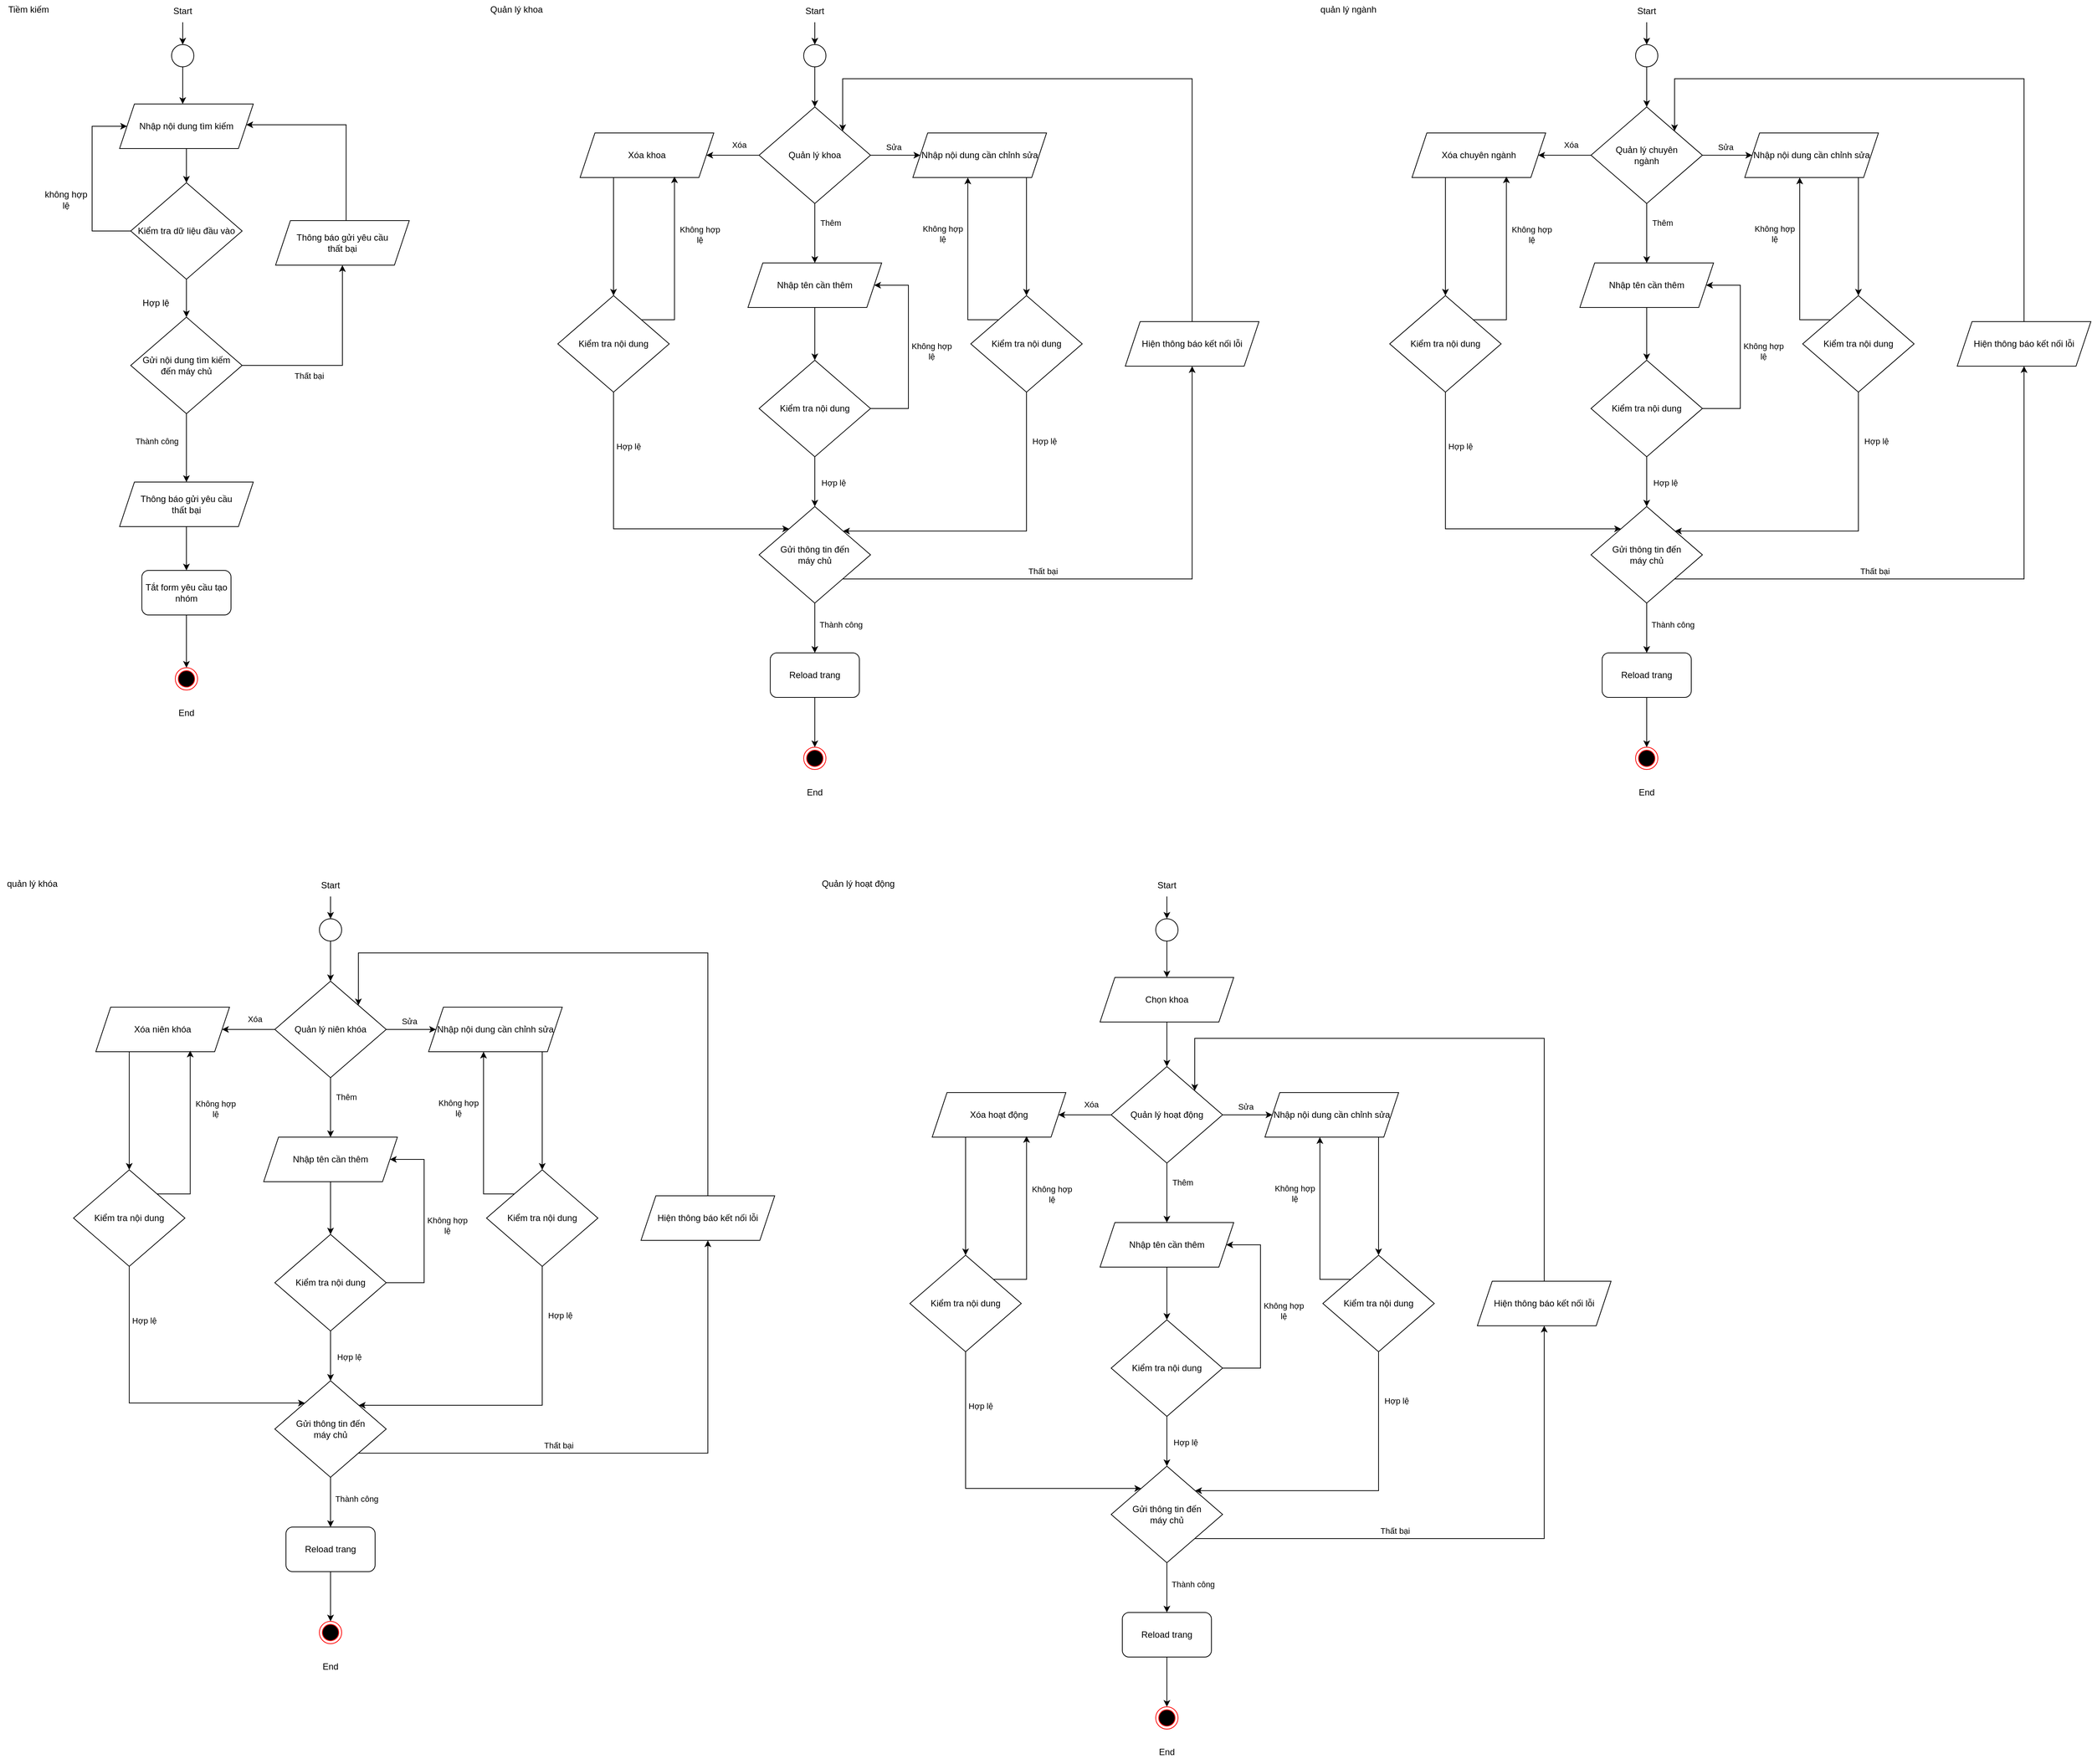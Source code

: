 <mxfile version="24.8.4">
  <diagram name="Page-1" id="jaGCuA6I-DwE8CbabSFz">
    <mxGraphModel dx="2049" dy="1230" grid="0" gridSize="10" guides="1" tooltips="1" connect="1" arrows="1" fold="1" page="1" pageScale="1" pageWidth="3300" pageHeight="4681" math="0" shadow="0">
      <root>
        <mxCell id="0" />
        <mxCell id="1" parent="0" />
        <mxCell id="jAo5l7hGSY5qiqxG5hAK-1" value="" style="ellipse;whiteSpace=wrap;html=1;aspect=fixed;" vertex="1" parent="1">
          <mxGeometry x="276" y="100" width="30" height="30" as="geometry" />
        </mxCell>
        <mxCell id="jAo5l7hGSY5qiqxG5hAK-2" value="" style="endArrow=classic;html=1;rounded=0;entryX=0.5;entryY=0;entryDx=0;entryDy=0;" edge="1" parent="1" target="jAo5l7hGSY5qiqxG5hAK-1">
          <mxGeometry width="50" height="50" relative="1" as="geometry">
            <mxPoint x="291" y="70" as="sourcePoint" />
            <mxPoint x="491" as="targetPoint" />
          </mxGeometry>
        </mxCell>
        <mxCell id="jAo5l7hGSY5qiqxG5hAK-3" value="Start" style="text;html=1;align=center;verticalAlign=middle;whiteSpace=wrap;rounded=0;" vertex="1" parent="1">
          <mxGeometry x="261" y="40" width="60" height="30" as="geometry" />
        </mxCell>
        <mxCell id="jAo5l7hGSY5qiqxG5hAK-4" value="" style="endArrow=classic;html=1;rounded=0;entryX=0.5;entryY=0;entryDx=0;entryDy=0;exitX=0.5;exitY=1;exitDx=0;exitDy=0;" edge="1" parent="1" source="jAo5l7hGSY5qiqxG5hAK-1">
          <mxGeometry width="50" height="50" relative="1" as="geometry">
            <mxPoint x="326" y="280" as="sourcePoint" />
            <mxPoint x="291" y="180" as="targetPoint" />
          </mxGeometry>
        </mxCell>
        <mxCell id="jAo5l7hGSY5qiqxG5hAK-5" style="edgeStyle=orthogonalEdgeStyle;rounded=0;orthogonalLoop=1;jettySize=auto;html=1;entryX=0;entryY=0.5;entryDx=0;entryDy=0;" edge="1" parent="1" source="jAo5l7hGSY5qiqxG5hAK-7" target="jAo5l7hGSY5qiqxG5hAK-15">
          <mxGeometry relative="1" as="geometry">
            <mxPoint x="231" y="210" as="targetPoint" />
            <Array as="points">
              <mxPoint x="169" y="351" />
              <mxPoint x="169" y="210" />
            </Array>
          </mxGeometry>
        </mxCell>
        <mxCell id="jAo5l7hGSY5qiqxG5hAK-6" style="edgeStyle=orthogonalEdgeStyle;rounded=0;orthogonalLoop=1;jettySize=auto;html=1;" edge="1" parent="1" source="jAo5l7hGSY5qiqxG5hAK-7" target="jAo5l7hGSY5qiqxG5hAK-21">
          <mxGeometry relative="1" as="geometry" />
        </mxCell>
        <mxCell id="jAo5l7hGSY5qiqxG5hAK-7" value="Kiểm tra dữ liệu đầu vào" style="rhombus;whiteSpace=wrap;html=1;" vertex="1" parent="1">
          <mxGeometry x="221" y="286" width="150" height="130" as="geometry" />
        </mxCell>
        <mxCell id="jAo5l7hGSY5qiqxG5hAK-8" value="không hợp lệ" style="text;html=1;align=center;verticalAlign=middle;whiteSpace=wrap;rounded=0;" vertex="1" parent="1">
          <mxGeometry x="104" y="294" width="60" height="30" as="geometry" />
        </mxCell>
        <mxCell id="jAo5l7hGSY5qiqxG5hAK-9" style="edgeStyle=orthogonalEdgeStyle;rounded=0;orthogonalLoop=1;jettySize=auto;html=1;entryX=0.5;entryY=0;entryDx=0;entryDy=0;" edge="1" parent="1" source="jAo5l7hGSY5qiqxG5hAK-10" target="jAo5l7hGSY5qiqxG5hAK-12">
          <mxGeometry relative="1" as="geometry" />
        </mxCell>
        <mxCell id="jAo5l7hGSY5qiqxG5hAK-10" value="Tắt form yêu cầu tạo nhóm" style="rounded=1;whiteSpace=wrap;html=1;" vertex="1" parent="1">
          <mxGeometry x="236" y="808" width="120" height="60" as="geometry" />
        </mxCell>
        <mxCell id="jAo5l7hGSY5qiqxG5hAK-11" value="Hợp lệ" style="text;html=1;align=center;verticalAlign=middle;whiteSpace=wrap;rounded=0;" vertex="1" parent="1">
          <mxGeometry x="225" y="433" width="60" height="30" as="geometry" />
        </mxCell>
        <mxCell id="jAo5l7hGSY5qiqxG5hAK-12" value="" style="ellipse;html=1;shape=endState;fillColor=#000000;strokeColor=#ff0000;" vertex="1" parent="1">
          <mxGeometry x="281" y="939" width="30" height="30" as="geometry" />
        </mxCell>
        <mxCell id="jAo5l7hGSY5qiqxG5hAK-13" value="End" style="text;html=1;align=center;verticalAlign=middle;whiteSpace=wrap;rounded=0;" vertex="1" parent="1">
          <mxGeometry x="266" y="985" width="60" height="30" as="geometry" />
        </mxCell>
        <mxCell id="jAo5l7hGSY5qiqxG5hAK-14" style="edgeStyle=orthogonalEdgeStyle;rounded=0;orthogonalLoop=1;jettySize=auto;html=1;exitX=0.5;exitY=1;exitDx=0;exitDy=0;" edge="1" parent="1" source="jAo5l7hGSY5qiqxG5hAK-15" target="jAo5l7hGSY5qiqxG5hAK-7">
          <mxGeometry relative="1" as="geometry" />
        </mxCell>
        <mxCell id="jAo5l7hGSY5qiqxG5hAK-15" value="Nhập nội dung tìm kiếm" style="shape=parallelogram;perimeter=parallelogramPerimeter;whiteSpace=wrap;html=1;fixedSize=1;" vertex="1" parent="1">
          <mxGeometry x="206" y="180" width="180" height="60" as="geometry" />
        </mxCell>
        <mxCell id="jAo5l7hGSY5qiqxG5hAK-16" value="Tiềm kiếm" style="text;html=1;align=center;verticalAlign=middle;resizable=0;points=[];autosize=1;strokeColor=none;fillColor=none;" vertex="1" parent="1">
          <mxGeometry x="46" y="40" width="73" height="26" as="geometry" />
        </mxCell>
        <mxCell id="jAo5l7hGSY5qiqxG5hAK-17" style="edgeStyle=orthogonalEdgeStyle;rounded=0;orthogonalLoop=1;jettySize=auto;html=1;exitX=0.5;exitY=1;exitDx=0;exitDy=0;" edge="1" parent="1" source="jAo5l7hGSY5qiqxG5hAK-21" target="jAo5l7hGSY5qiqxG5hAK-24">
          <mxGeometry relative="1" as="geometry" />
        </mxCell>
        <mxCell id="jAo5l7hGSY5qiqxG5hAK-18" value="Thành công" style="edgeLabel;html=1;align=center;verticalAlign=middle;resizable=0;points=[];" vertex="1" connectable="0" parent="jAo5l7hGSY5qiqxG5hAK-17">
          <mxGeometry x="-0.2" y="3" relative="1" as="geometry">
            <mxPoint x="-43" as="offset" />
          </mxGeometry>
        </mxCell>
        <mxCell id="jAo5l7hGSY5qiqxG5hAK-19" style="edgeStyle=orthogonalEdgeStyle;rounded=0;orthogonalLoop=1;jettySize=auto;html=1;exitX=1;exitY=0.5;exitDx=0;exitDy=0;" edge="1" parent="1" source="jAo5l7hGSY5qiqxG5hAK-21" target="jAo5l7hGSY5qiqxG5hAK-23">
          <mxGeometry relative="1" as="geometry" />
        </mxCell>
        <mxCell id="jAo5l7hGSY5qiqxG5hAK-20" value="Thất bại" style="edgeLabel;html=1;align=center;verticalAlign=middle;resizable=0;points=[];" vertex="1" connectable="0" parent="jAo5l7hGSY5qiqxG5hAK-19">
          <mxGeometry x="-0.455" y="1" relative="1" as="geometry">
            <mxPoint x="16" y="15" as="offset" />
          </mxGeometry>
        </mxCell>
        <mxCell id="jAo5l7hGSY5qiqxG5hAK-21" value="Gửi nội dung tìm kiếm&lt;div&gt;đến máy chủ&lt;/div&gt;" style="rhombus;whiteSpace=wrap;html=1;" vertex="1" parent="1">
          <mxGeometry x="221" y="467" width="150" height="130" as="geometry" />
        </mxCell>
        <mxCell id="jAo5l7hGSY5qiqxG5hAK-22" style="edgeStyle=orthogonalEdgeStyle;rounded=0;orthogonalLoop=1;jettySize=auto;html=1;exitX=0.5;exitY=0;exitDx=0;exitDy=0;" edge="1" parent="1" source="jAo5l7hGSY5qiqxG5hAK-23" target="jAo5l7hGSY5qiqxG5hAK-15">
          <mxGeometry relative="1" as="geometry">
            <Array as="points">
              <mxPoint x="511" y="208" />
            </Array>
          </mxGeometry>
        </mxCell>
        <mxCell id="jAo5l7hGSY5qiqxG5hAK-23" value="Thông báo gửi yêu cầu&lt;div&gt;thất bại&lt;/div&gt;" style="shape=parallelogram;perimeter=parallelogramPerimeter;whiteSpace=wrap;html=1;fixedSize=1;" vertex="1" parent="1">
          <mxGeometry x="416" y="337" width="180" height="60" as="geometry" />
        </mxCell>
        <mxCell id="jAo5l7hGSY5qiqxG5hAK-25" style="edgeStyle=orthogonalEdgeStyle;rounded=0;orthogonalLoop=1;jettySize=auto;html=1;exitX=0.5;exitY=1;exitDx=0;exitDy=0;" edge="1" parent="1" source="jAo5l7hGSY5qiqxG5hAK-24" target="jAo5l7hGSY5qiqxG5hAK-10">
          <mxGeometry relative="1" as="geometry" />
        </mxCell>
        <mxCell id="jAo5l7hGSY5qiqxG5hAK-24" value="Thông báo gửi yêu cầu&lt;div&gt;thất bại&lt;/div&gt;" style="shape=parallelogram;perimeter=parallelogramPerimeter;whiteSpace=wrap;html=1;fixedSize=1;" vertex="1" parent="1">
          <mxGeometry x="206" y="689" width="180" height="60" as="geometry" />
        </mxCell>
        <mxCell id="jAo5l7hGSY5qiqxG5hAK-26" value="" style="ellipse;whiteSpace=wrap;html=1;aspect=fixed;" vertex="1" parent="1">
          <mxGeometry x="1127" y="100" width="30" height="30" as="geometry" />
        </mxCell>
        <mxCell id="jAo5l7hGSY5qiqxG5hAK-27" value="" style="endArrow=classic;html=1;rounded=0;entryX=0.5;entryY=0;entryDx=0;entryDy=0;" edge="1" parent="1" target="jAo5l7hGSY5qiqxG5hAK-26">
          <mxGeometry width="50" height="50" relative="1" as="geometry">
            <mxPoint x="1142" y="70" as="sourcePoint" />
            <mxPoint x="1342" as="targetPoint" />
          </mxGeometry>
        </mxCell>
        <mxCell id="jAo5l7hGSY5qiqxG5hAK-28" value="Start" style="text;html=1;align=center;verticalAlign=middle;whiteSpace=wrap;rounded=0;" vertex="1" parent="1">
          <mxGeometry x="1112" y="40" width="60" height="30" as="geometry" />
        </mxCell>
        <mxCell id="jAo5l7hGSY5qiqxG5hAK-29" value="" style="endArrow=classic;html=1;rounded=0;exitX=0.5;exitY=1;exitDx=0;exitDy=0;" edge="1" parent="1" source="jAo5l7hGSY5qiqxG5hAK-26" target="jAo5l7hGSY5qiqxG5hAK-32">
          <mxGeometry width="50" height="50" relative="1" as="geometry">
            <mxPoint x="1177" y="280" as="sourcePoint" />
            <mxPoint x="1142" y="180" as="targetPoint" />
          </mxGeometry>
        </mxCell>
        <mxCell id="jAo5l7hGSY5qiqxG5hAK-52" style="edgeStyle=orthogonalEdgeStyle;rounded=0;orthogonalLoop=1;jettySize=auto;html=1;" edge="1" parent="1" source="jAo5l7hGSY5qiqxG5hAK-32" target="jAo5l7hGSY5qiqxG5hAK-51">
          <mxGeometry relative="1" as="geometry" />
        </mxCell>
        <mxCell id="jAo5l7hGSY5qiqxG5hAK-53" value="Thêm" style="edgeLabel;html=1;align=center;verticalAlign=middle;resizable=0;points=[];" vertex="1" connectable="0" parent="jAo5l7hGSY5qiqxG5hAK-52">
          <mxGeometry x="-0.252" y="-2" relative="1" as="geometry">
            <mxPoint x="23" y="-4" as="offset" />
          </mxGeometry>
        </mxCell>
        <mxCell id="jAo5l7hGSY5qiqxG5hAK-54" style="edgeStyle=orthogonalEdgeStyle;rounded=0;orthogonalLoop=1;jettySize=auto;html=1;" edge="1" parent="1" source="jAo5l7hGSY5qiqxG5hAK-32" target="jAo5l7hGSY5qiqxG5hAK-48">
          <mxGeometry relative="1" as="geometry" />
        </mxCell>
        <mxCell id="jAo5l7hGSY5qiqxG5hAK-55" value="Sửa" style="edgeLabel;html=1;align=center;verticalAlign=middle;resizable=0;points=[];" vertex="1" connectable="0" parent="jAo5l7hGSY5qiqxG5hAK-54">
          <mxGeometry x="-0.167" y="-4" relative="1" as="geometry">
            <mxPoint x="3" y="-15" as="offset" />
          </mxGeometry>
        </mxCell>
        <mxCell id="jAo5l7hGSY5qiqxG5hAK-57" style="edgeStyle=orthogonalEdgeStyle;rounded=0;orthogonalLoop=1;jettySize=auto;html=1;" edge="1" parent="1" source="jAo5l7hGSY5qiqxG5hAK-32" target="jAo5l7hGSY5qiqxG5hAK-56">
          <mxGeometry relative="1" as="geometry" />
        </mxCell>
        <mxCell id="jAo5l7hGSY5qiqxG5hAK-58" value="Xóa" style="edgeLabel;html=1;align=center;verticalAlign=middle;resizable=0;points=[];" vertex="1" connectable="0" parent="jAo5l7hGSY5qiqxG5hAK-57">
          <mxGeometry x="-0.213" y="5" relative="1" as="geometry">
            <mxPoint x="1" y="-19" as="offset" />
          </mxGeometry>
        </mxCell>
        <mxCell id="jAo5l7hGSY5qiqxG5hAK-32" value="Quản lý khoa" style="rhombus;whiteSpace=wrap;html=1;" vertex="1" parent="1">
          <mxGeometry x="1067" y="184" width="150" height="130" as="geometry" />
        </mxCell>
        <mxCell id="jAo5l7hGSY5qiqxG5hAK-34" style="edgeStyle=orthogonalEdgeStyle;rounded=0;orthogonalLoop=1;jettySize=auto;html=1;entryX=0.5;entryY=0;entryDx=0;entryDy=0;" edge="1" parent="1" source="jAo5l7hGSY5qiqxG5hAK-35" target="jAo5l7hGSY5qiqxG5hAK-37">
          <mxGeometry relative="1" as="geometry" />
        </mxCell>
        <mxCell id="jAo5l7hGSY5qiqxG5hAK-35" value="Reload trang" style="rounded=1;whiteSpace=wrap;html=1;" vertex="1" parent="1">
          <mxGeometry x="1082" y="919" width="120" height="60" as="geometry" />
        </mxCell>
        <mxCell id="jAo5l7hGSY5qiqxG5hAK-37" value="" style="ellipse;html=1;shape=endState;fillColor=#000000;strokeColor=#ff0000;" vertex="1" parent="1">
          <mxGeometry x="1127" y="1046" width="30" height="30" as="geometry" />
        </mxCell>
        <mxCell id="jAo5l7hGSY5qiqxG5hAK-38" value="End" style="text;html=1;align=center;verticalAlign=middle;whiteSpace=wrap;rounded=0;" vertex="1" parent="1">
          <mxGeometry x="1112" y="1092" width="60" height="30" as="geometry" />
        </mxCell>
        <mxCell id="jAo5l7hGSY5qiqxG5hAK-41" value="Quản lý khoa" style="text;html=1;align=center;verticalAlign=middle;resizable=0;points=[];autosize=1;strokeColor=none;fillColor=none;" vertex="1" parent="1">
          <mxGeometry x="695" y="40" width="89" height="26" as="geometry" />
        </mxCell>
        <mxCell id="jAo5l7hGSY5qiqxG5hAK-71" style="edgeStyle=orthogonalEdgeStyle;rounded=0;orthogonalLoop=1;jettySize=auto;html=1;exitX=0.75;exitY=1;exitDx=0;exitDy=0;" edge="1" parent="1" source="jAo5l7hGSY5qiqxG5hAK-48" target="jAo5l7hGSY5qiqxG5hAK-69">
          <mxGeometry relative="1" as="geometry">
            <Array as="points">
              <mxPoint x="1427" y="279" />
            </Array>
          </mxGeometry>
        </mxCell>
        <mxCell id="jAo5l7hGSY5qiqxG5hAK-48" value="Nhập nội dung cần chỉnh sửa" style="shape=parallelogram;perimeter=parallelogramPerimeter;whiteSpace=wrap;html=1;fixedSize=1;" vertex="1" parent="1">
          <mxGeometry x="1274" y="219" width="180" height="60" as="geometry" />
        </mxCell>
        <mxCell id="jAo5l7hGSY5qiqxG5hAK-64" style="edgeStyle=orthogonalEdgeStyle;rounded=0;orthogonalLoop=1;jettySize=auto;html=1;" edge="1" parent="1" source="jAo5l7hGSY5qiqxG5hAK-51" target="jAo5l7hGSY5qiqxG5hAK-63">
          <mxGeometry relative="1" as="geometry" />
        </mxCell>
        <mxCell id="jAo5l7hGSY5qiqxG5hAK-51" value="Nhập tên cần thêm" style="shape=parallelogram;perimeter=parallelogramPerimeter;whiteSpace=wrap;html=1;fixedSize=1;" vertex="1" parent="1">
          <mxGeometry x="1052" y="394" width="180" height="60" as="geometry" />
        </mxCell>
        <mxCell id="jAo5l7hGSY5qiqxG5hAK-76" style="edgeStyle=orthogonalEdgeStyle;rounded=0;orthogonalLoop=1;jettySize=auto;html=1;exitX=0.25;exitY=1;exitDx=0;exitDy=0;" edge="1" parent="1" source="jAo5l7hGSY5qiqxG5hAK-56" target="jAo5l7hGSY5qiqxG5hAK-75">
          <mxGeometry relative="1" as="geometry" />
        </mxCell>
        <mxCell id="jAo5l7hGSY5qiqxG5hAK-56" value="Xóa khoa" style="shape=parallelogram;perimeter=parallelogramPerimeter;whiteSpace=wrap;html=1;fixedSize=1;" vertex="1" parent="1">
          <mxGeometry x="826" y="219" width="180" height="60" as="geometry" />
        </mxCell>
        <mxCell id="jAo5l7hGSY5qiqxG5hAK-65" style="edgeStyle=orthogonalEdgeStyle;rounded=0;orthogonalLoop=1;jettySize=auto;html=1;exitX=1;exitY=0.5;exitDx=0;exitDy=0;" edge="1" parent="1" source="jAo5l7hGSY5qiqxG5hAK-63" target="jAo5l7hGSY5qiqxG5hAK-51">
          <mxGeometry relative="1" as="geometry">
            <Array as="points">
              <mxPoint x="1268" y="590" />
              <mxPoint x="1268" y="424" />
            </Array>
          </mxGeometry>
        </mxCell>
        <mxCell id="jAo5l7hGSY5qiqxG5hAK-66" value="Không hợp&lt;div&gt;lệ&lt;/div&gt;" style="edgeLabel;html=1;align=center;verticalAlign=middle;resizable=0;points=[];" vertex="1" connectable="0" parent="jAo5l7hGSY5qiqxG5hAK-65">
          <mxGeometry x="0.015" y="3" relative="1" as="geometry">
            <mxPoint x="34" y="5" as="offset" />
          </mxGeometry>
        </mxCell>
        <mxCell id="jAo5l7hGSY5qiqxG5hAK-67" style="edgeStyle=orthogonalEdgeStyle;rounded=0;orthogonalLoop=1;jettySize=auto;html=1;" edge="1" parent="1" source="jAo5l7hGSY5qiqxG5hAK-63" target="jAo5l7hGSY5qiqxG5hAK-81">
          <mxGeometry relative="1" as="geometry" />
        </mxCell>
        <mxCell id="jAo5l7hGSY5qiqxG5hAK-68" value="Hợp lệ" style="edgeLabel;html=1;align=center;verticalAlign=middle;resizable=0;points=[];" vertex="1" connectable="0" parent="jAo5l7hGSY5qiqxG5hAK-67">
          <mxGeometry x="-0.287" y="-3" relative="1" as="geometry">
            <mxPoint x="28" y="11" as="offset" />
          </mxGeometry>
        </mxCell>
        <mxCell id="jAo5l7hGSY5qiqxG5hAK-63" value="Kiểm tra nội dung" style="rhombus;whiteSpace=wrap;html=1;" vertex="1" parent="1">
          <mxGeometry x="1067" y="525" width="150" height="130" as="geometry" />
        </mxCell>
        <mxCell id="jAo5l7hGSY5qiqxG5hAK-70" style="edgeStyle=orthogonalEdgeStyle;rounded=0;orthogonalLoop=1;jettySize=auto;html=1;exitX=0;exitY=0;exitDx=0;exitDy=0;" edge="1" parent="1" source="jAo5l7hGSY5qiqxG5hAK-69" target="jAo5l7hGSY5qiqxG5hAK-48">
          <mxGeometry relative="1" as="geometry">
            <Array as="points">
              <mxPoint x="1348" y="471" />
            </Array>
          </mxGeometry>
        </mxCell>
        <mxCell id="jAo5l7hGSY5qiqxG5hAK-72" value="Không hợp&lt;div&gt;lệ&lt;/div&gt;" style="edgeLabel;html=1;align=center;verticalAlign=middle;resizable=0;points=[];" vertex="1" connectable="0" parent="jAo5l7hGSY5qiqxG5hAK-70">
          <mxGeometry x="0.224" y="-4" relative="1" as="geometry">
            <mxPoint x="-38" y="-15" as="offset" />
          </mxGeometry>
        </mxCell>
        <mxCell id="jAo5l7hGSY5qiqxG5hAK-73" style="edgeStyle=orthogonalEdgeStyle;rounded=0;orthogonalLoop=1;jettySize=auto;html=1;exitX=0.5;exitY=1;exitDx=0;exitDy=0;" edge="1" parent="1" source="jAo5l7hGSY5qiqxG5hAK-81" target="jAo5l7hGSY5qiqxG5hAK-35">
          <mxGeometry relative="1" as="geometry">
            <Array as="points" />
          </mxGeometry>
        </mxCell>
        <mxCell id="jAo5l7hGSY5qiqxG5hAK-84" value="Thành công" style="edgeLabel;html=1;align=center;verticalAlign=middle;resizable=0;points=[];" vertex="1" connectable="0" parent="jAo5l7hGSY5qiqxG5hAK-73">
          <mxGeometry x="-0.412" y="2" relative="1" as="geometry">
            <mxPoint x="33" y="9" as="offset" />
          </mxGeometry>
        </mxCell>
        <mxCell id="jAo5l7hGSY5qiqxG5hAK-69" value="Kiểm tra nội dung" style="rhombus;whiteSpace=wrap;html=1;" vertex="1" parent="1">
          <mxGeometry x="1352" y="438" width="150" height="130" as="geometry" />
        </mxCell>
        <mxCell id="jAo5l7hGSY5qiqxG5hAK-79" style="edgeStyle=orthogonalEdgeStyle;rounded=0;orthogonalLoop=1;jettySize=auto;html=1;exitX=0.5;exitY=1;exitDx=0;exitDy=0;" edge="1" parent="1" source="jAo5l7hGSY5qiqxG5hAK-75" target="jAo5l7hGSY5qiqxG5hAK-81">
          <mxGeometry relative="1" as="geometry">
            <Array as="points">
              <mxPoint x="871" y="752" />
            </Array>
          </mxGeometry>
        </mxCell>
        <mxCell id="jAo5l7hGSY5qiqxG5hAK-80" value="Hợp lệ" style="edgeLabel;html=1;align=center;verticalAlign=middle;resizable=0;points=[];" vertex="1" connectable="0" parent="jAo5l7hGSY5qiqxG5hAK-79">
          <mxGeometry x="-0.644" relative="1" as="geometry">
            <mxPoint x="20" y="-2" as="offset" />
          </mxGeometry>
        </mxCell>
        <mxCell id="jAo5l7hGSY5qiqxG5hAK-75" value="Kiểm tra nội dung" style="rhombus;whiteSpace=wrap;html=1;" vertex="1" parent="1">
          <mxGeometry x="796" y="438" width="150" height="130" as="geometry" />
        </mxCell>
        <mxCell id="jAo5l7hGSY5qiqxG5hAK-77" style="edgeStyle=orthogonalEdgeStyle;rounded=0;orthogonalLoop=1;jettySize=auto;html=1;exitX=1;exitY=0;exitDx=0;exitDy=0;entryX=0.706;entryY=0.976;entryDx=0;entryDy=0;entryPerimeter=0;" edge="1" parent="1" source="jAo5l7hGSY5qiqxG5hAK-75" target="jAo5l7hGSY5qiqxG5hAK-56">
          <mxGeometry relative="1" as="geometry">
            <Array as="points">
              <mxPoint x="953" y="471" />
            </Array>
          </mxGeometry>
        </mxCell>
        <mxCell id="jAo5l7hGSY5qiqxG5hAK-78" value="Không hợp&lt;div&gt;lệ&lt;/div&gt;" style="edgeLabel;html=1;align=center;verticalAlign=middle;resizable=0;points=[];" vertex="1" connectable="0" parent="jAo5l7hGSY5qiqxG5hAK-77">
          <mxGeometry x="0.099" y="-3" relative="1" as="geometry">
            <mxPoint x="31" y="-29" as="offset" />
          </mxGeometry>
        </mxCell>
        <mxCell id="jAo5l7hGSY5qiqxG5hAK-82" value="" style="edgeStyle=orthogonalEdgeStyle;rounded=0;orthogonalLoop=1;jettySize=auto;html=1;exitX=0.5;exitY=1;exitDx=0;exitDy=0;" edge="1" parent="1" source="jAo5l7hGSY5qiqxG5hAK-69" target="jAo5l7hGSY5qiqxG5hAK-81">
          <mxGeometry relative="1" as="geometry">
            <mxPoint x="1427" y="568" as="sourcePoint" />
            <mxPoint x="1142" y="893" as="targetPoint" />
            <Array as="points">
              <mxPoint x="1427" y="755" />
            </Array>
          </mxGeometry>
        </mxCell>
        <mxCell id="jAo5l7hGSY5qiqxG5hAK-83" value="Hợp lệ" style="edgeLabel;html=1;align=center;verticalAlign=middle;resizable=0;points=[];" vertex="1" connectable="0" parent="jAo5l7hGSY5qiqxG5hAK-82">
          <mxGeometry x="-0.523" y="6" relative="1" as="geometry">
            <mxPoint x="18" y="-38" as="offset" />
          </mxGeometry>
        </mxCell>
        <mxCell id="jAo5l7hGSY5qiqxG5hAK-86" style="edgeStyle=orthogonalEdgeStyle;rounded=0;orthogonalLoop=1;jettySize=auto;html=1;exitX=1;exitY=1;exitDx=0;exitDy=0;" edge="1" parent="1" source="jAo5l7hGSY5qiqxG5hAK-81" target="jAo5l7hGSY5qiqxG5hAK-85">
          <mxGeometry relative="1" as="geometry" />
        </mxCell>
        <mxCell id="jAo5l7hGSY5qiqxG5hAK-87" value="Thất bại" style="edgeLabel;html=1;align=center;verticalAlign=middle;resizable=0;points=[];" vertex="1" connectable="0" parent="jAo5l7hGSY5qiqxG5hAK-86">
          <mxGeometry x="-0.286" relative="1" as="geometry">
            <mxPoint x="-1" y="-11" as="offset" />
          </mxGeometry>
        </mxCell>
        <mxCell id="jAo5l7hGSY5qiqxG5hAK-81" value="Gửi thông tin đến&lt;div&gt;máy chủ&lt;/div&gt;" style="rhombus;whiteSpace=wrap;html=1;" vertex="1" parent="1">
          <mxGeometry x="1067" y="722" width="150" height="130" as="geometry" />
        </mxCell>
        <mxCell id="jAo5l7hGSY5qiqxG5hAK-88" style="edgeStyle=orthogonalEdgeStyle;rounded=0;orthogonalLoop=1;jettySize=auto;html=1;exitX=0.5;exitY=0;exitDx=0;exitDy=0;entryX=1;entryY=0;entryDx=0;entryDy=0;" edge="1" parent="1" source="jAo5l7hGSY5qiqxG5hAK-85" target="jAo5l7hGSY5qiqxG5hAK-32">
          <mxGeometry relative="1" as="geometry">
            <Array as="points">
              <mxPoint x="1650" y="146" />
              <mxPoint x="1179" y="146" />
            </Array>
          </mxGeometry>
        </mxCell>
        <mxCell id="jAo5l7hGSY5qiqxG5hAK-85" value="Hiện thông báo kết nối lỗi" style="shape=parallelogram;perimeter=parallelogramPerimeter;whiteSpace=wrap;html=1;fixedSize=1;" vertex="1" parent="1">
          <mxGeometry x="1560" y="473" width="180" height="60" as="geometry" />
        </mxCell>
        <mxCell id="jAo5l7hGSY5qiqxG5hAK-90" value="" style="ellipse;whiteSpace=wrap;html=1;aspect=fixed;" vertex="1" parent="1">
          <mxGeometry x="2247" y="100" width="30" height="30" as="geometry" />
        </mxCell>
        <mxCell id="jAo5l7hGSY5qiqxG5hAK-91" value="" style="endArrow=classic;html=1;rounded=0;entryX=0.5;entryY=0;entryDx=0;entryDy=0;" edge="1" parent="1" target="jAo5l7hGSY5qiqxG5hAK-90">
          <mxGeometry width="50" height="50" relative="1" as="geometry">
            <mxPoint x="2262" y="70" as="sourcePoint" />
            <mxPoint x="2462" as="targetPoint" />
          </mxGeometry>
        </mxCell>
        <mxCell id="jAo5l7hGSY5qiqxG5hAK-92" value="Start" style="text;html=1;align=center;verticalAlign=middle;whiteSpace=wrap;rounded=0;" vertex="1" parent="1">
          <mxGeometry x="2232" y="40" width="60" height="30" as="geometry" />
        </mxCell>
        <mxCell id="jAo5l7hGSY5qiqxG5hAK-93" value="" style="endArrow=classic;html=1;rounded=0;exitX=0.5;exitY=1;exitDx=0;exitDy=0;" edge="1" parent="1" source="jAo5l7hGSY5qiqxG5hAK-90" target="jAo5l7hGSY5qiqxG5hAK-100">
          <mxGeometry width="50" height="50" relative="1" as="geometry">
            <mxPoint x="2297" y="280" as="sourcePoint" />
            <mxPoint x="2262" y="180" as="targetPoint" />
          </mxGeometry>
        </mxCell>
        <mxCell id="jAo5l7hGSY5qiqxG5hAK-94" style="edgeStyle=orthogonalEdgeStyle;rounded=0;orthogonalLoop=1;jettySize=auto;html=1;" edge="1" parent="1" source="jAo5l7hGSY5qiqxG5hAK-100" target="jAo5l7hGSY5qiqxG5hAK-109">
          <mxGeometry relative="1" as="geometry" />
        </mxCell>
        <mxCell id="jAo5l7hGSY5qiqxG5hAK-95" value="Thêm" style="edgeLabel;html=1;align=center;verticalAlign=middle;resizable=0;points=[];" vertex="1" connectable="0" parent="jAo5l7hGSY5qiqxG5hAK-94">
          <mxGeometry x="-0.252" y="-2" relative="1" as="geometry">
            <mxPoint x="23" y="-4" as="offset" />
          </mxGeometry>
        </mxCell>
        <mxCell id="jAo5l7hGSY5qiqxG5hAK-96" style="edgeStyle=orthogonalEdgeStyle;rounded=0;orthogonalLoop=1;jettySize=auto;html=1;" edge="1" parent="1" source="jAo5l7hGSY5qiqxG5hAK-100" target="jAo5l7hGSY5qiqxG5hAK-107">
          <mxGeometry relative="1" as="geometry" />
        </mxCell>
        <mxCell id="jAo5l7hGSY5qiqxG5hAK-97" value="Sửa" style="edgeLabel;html=1;align=center;verticalAlign=middle;resizable=0;points=[];" vertex="1" connectable="0" parent="jAo5l7hGSY5qiqxG5hAK-96">
          <mxGeometry x="-0.167" y="-4" relative="1" as="geometry">
            <mxPoint x="3" y="-15" as="offset" />
          </mxGeometry>
        </mxCell>
        <mxCell id="jAo5l7hGSY5qiqxG5hAK-98" style="edgeStyle=orthogonalEdgeStyle;rounded=0;orthogonalLoop=1;jettySize=auto;html=1;" edge="1" parent="1" source="jAo5l7hGSY5qiqxG5hAK-100" target="jAo5l7hGSY5qiqxG5hAK-111">
          <mxGeometry relative="1" as="geometry" />
        </mxCell>
        <mxCell id="jAo5l7hGSY5qiqxG5hAK-99" value="Xóa" style="edgeLabel;html=1;align=center;verticalAlign=middle;resizable=0;points=[];" vertex="1" connectable="0" parent="jAo5l7hGSY5qiqxG5hAK-98">
          <mxGeometry x="-0.213" y="5" relative="1" as="geometry">
            <mxPoint x="1" y="-19" as="offset" />
          </mxGeometry>
        </mxCell>
        <mxCell id="jAo5l7hGSY5qiqxG5hAK-100" value="Quản lý chuyên&lt;div&gt;ngành&lt;/div&gt;" style="rhombus;whiteSpace=wrap;html=1;" vertex="1" parent="1">
          <mxGeometry x="2187" y="184" width="150" height="130" as="geometry" />
        </mxCell>
        <mxCell id="jAo5l7hGSY5qiqxG5hAK-101" style="edgeStyle=orthogonalEdgeStyle;rounded=0;orthogonalLoop=1;jettySize=auto;html=1;entryX=0.5;entryY=0;entryDx=0;entryDy=0;" edge="1" parent="1" source="jAo5l7hGSY5qiqxG5hAK-102" target="jAo5l7hGSY5qiqxG5hAK-103">
          <mxGeometry relative="1" as="geometry" />
        </mxCell>
        <mxCell id="jAo5l7hGSY5qiqxG5hAK-102" value="Reload trang" style="rounded=1;whiteSpace=wrap;html=1;" vertex="1" parent="1">
          <mxGeometry x="2202" y="919" width="120" height="60" as="geometry" />
        </mxCell>
        <mxCell id="jAo5l7hGSY5qiqxG5hAK-103" value="" style="ellipse;html=1;shape=endState;fillColor=#000000;strokeColor=#ff0000;" vertex="1" parent="1">
          <mxGeometry x="2247" y="1046" width="30" height="30" as="geometry" />
        </mxCell>
        <mxCell id="jAo5l7hGSY5qiqxG5hAK-104" value="End" style="text;html=1;align=center;verticalAlign=middle;whiteSpace=wrap;rounded=0;" vertex="1" parent="1">
          <mxGeometry x="2232" y="1092" width="60" height="30" as="geometry" />
        </mxCell>
        <mxCell id="jAo5l7hGSY5qiqxG5hAK-105" value="quản lý ngành" style="text;html=1;align=center;verticalAlign=middle;resizable=0;points=[];autosize=1;strokeColor=none;fillColor=none;" vertex="1" parent="1">
          <mxGeometry x="1813" y="40" width="93" height="26" as="geometry" />
        </mxCell>
        <mxCell id="jAo5l7hGSY5qiqxG5hAK-106" style="edgeStyle=orthogonalEdgeStyle;rounded=0;orthogonalLoop=1;jettySize=auto;html=1;exitX=0.75;exitY=1;exitDx=0;exitDy=0;" edge="1" parent="1" source="jAo5l7hGSY5qiqxG5hAK-107" target="jAo5l7hGSY5qiqxG5hAK-121">
          <mxGeometry relative="1" as="geometry">
            <Array as="points">
              <mxPoint x="2547" y="279" />
            </Array>
          </mxGeometry>
        </mxCell>
        <mxCell id="jAo5l7hGSY5qiqxG5hAK-107" value="Nhập nội dung cần chỉnh sửa" style="shape=parallelogram;perimeter=parallelogramPerimeter;whiteSpace=wrap;html=1;fixedSize=1;" vertex="1" parent="1">
          <mxGeometry x="2394" y="219" width="180" height="60" as="geometry" />
        </mxCell>
        <mxCell id="jAo5l7hGSY5qiqxG5hAK-108" style="edgeStyle=orthogonalEdgeStyle;rounded=0;orthogonalLoop=1;jettySize=auto;html=1;" edge="1" parent="1" source="jAo5l7hGSY5qiqxG5hAK-109" target="jAo5l7hGSY5qiqxG5hAK-116">
          <mxGeometry relative="1" as="geometry" />
        </mxCell>
        <mxCell id="jAo5l7hGSY5qiqxG5hAK-109" value="Nhập tên cần thêm" style="shape=parallelogram;perimeter=parallelogramPerimeter;whiteSpace=wrap;html=1;fixedSize=1;" vertex="1" parent="1">
          <mxGeometry x="2172" y="394" width="180" height="60" as="geometry" />
        </mxCell>
        <mxCell id="jAo5l7hGSY5qiqxG5hAK-110" style="edgeStyle=orthogonalEdgeStyle;rounded=0;orthogonalLoop=1;jettySize=auto;html=1;exitX=0.25;exitY=1;exitDx=0;exitDy=0;" edge="1" parent="1" source="jAo5l7hGSY5qiqxG5hAK-111" target="jAo5l7hGSY5qiqxG5hAK-124">
          <mxGeometry relative="1" as="geometry" />
        </mxCell>
        <mxCell id="jAo5l7hGSY5qiqxG5hAK-111" value="Xóa chuyên ngành" style="shape=parallelogram;perimeter=parallelogramPerimeter;whiteSpace=wrap;html=1;fixedSize=1;" vertex="1" parent="1">
          <mxGeometry x="1946" y="219" width="180" height="60" as="geometry" />
        </mxCell>
        <mxCell id="jAo5l7hGSY5qiqxG5hAK-112" style="edgeStyle=orthogonalEdgeStyle;rounded=0;orthogonalLoop=1;jettySize=auto;html=1;exitX=1;exitY=0.5;exitDx=0;exitDy=0;" edge="1" parent="1" source="jAo5l7hGSY5qiqxG5hAK-116" target="jAo5l7hGSY5qiqxG5hAK-109">
          <mxGeometry relative="1" as="geometry">
            <Array as="points">
              <mxPoint x="2388" y="590" />
              <mxPoint x="2388" y="424" />
            </Array>
          </mxGeometry>
        </mxCell>
        <mxCell id="jAo5l7hGSY5qiqxG5hAK-113" value="Không hợp&lt;div&gt;lệ&lt;/div&gt;" style="edgeLabel;html=1;align=center;verticalAlign=middle;resizable=0;points=[];" vertex="1" connectable="0" parent="jAo5l7hGSY5qiqxG5hAK-112">
          <mxGeometry x="0.015" y="3" relative="1" as="geometry">
            <mxPoint x="34" y="5" as="offset" />
          </mxGeometry>
        </mxCell>
        <mxCell id="jAo5l7hGSY5qiqxG5hAK-114" style="edgeStyle=orthogonalEdgeStyle;rounded=0;orthogonalLoop=1;jettySize=auto;html=1;" edge="1" parent="1" source="jAo5l7hGSY5qiqxG5hAK-116" target="jAo5l7hGSY5qiqxG5hAK-131">
          <mxGeometry relative="1" as="geometry" />
        </mxCell>
        <mxCell id="jAo5l7hGSY5qiqxG5hAK-115" value="Hợp lệ" style="edgeLabel;html=1;align=center;verticalAlign=middle;resizable=0;points=[];" vertex="1" connectable="0" parent="jAo5l7hGSY5qiqxG5hAK-114">
          <mxGeometry x="-0.287" y="-3" relative="1" as="geometry">
            <mxPoint x="28" y="11" as="offset" />
          </mxGeometry>
        </mxCell>
        <mxCell id="jAo5l7hGSY5qiqxG5hAK-116" value="Kiểm tra nội dung" style="rhombus;whiteSpace=wrap;html=1;" vertex="1" parent="1">
          <mxGeometry x="2187" y="525" width="150" height="130" as="geometry" />
        </mxCell>
        <mxCell id="jAo5l7hGSY5qiqxG5hAK-117" style="edgeStyle=orthogonalEdgeStyle;rounded=0;orthogonalLoop=1;jettySize=auto;html=1;exitX=0;exitY=0;exitDx=0;exitDy=0;" edge="1" parent="1" source="jAo5l7hGSY5qiqxG5hAK-121" target="jAo5l7hGSY5qiqxG5hAK-107">
          <mxGeometry relative="1" as="geometry">
            <Array as="points">
              <mxPoint x="2468" y="471" />
            </Array>
          </mxGeometry>
        </mxCell>
        <mxCell id="jAo5l7hGSY5qiqxG5hAK-118" value="Không hợp&lt;div&gt;lệ&lt;/div&gt;" style="edgeLabel;html=1;align=center;verticalAlign=middle;resizable=0;points=[];" vertex="1" connectable="0" parent="jAo5l7hGSY5qiqxG5hAK-117">
          <mxGeometry x="0.224" y="-4" relative="1" as="geometry">
            <mxPoint x="-38" y="-15" as="offset" />
          </mxGeometry>
        </mxCell>
        <mxCell id="jAo5l7hGSY5qiqxG5hAK-119" style="edgeStyle=orthogonalEdgeStyle;rounded=0;orthogonalLoop=1;jettySize=auto;html=1;exitX=0.5;exitY=1;exitDx=0;exitDy=0;" edge="1" parent="1" source="jAo5l7hGSY5qiqxG5hAK-131" target="jAo5l7hGSY5qiqxG5hAK-102">
          <mxGeometry relative="1" as="geometry">
            <Array as="points" />
          </mxGeometry>
        </mxCell>
        <mxCell id="jAo5l7hGSY5qiqxG5hAK-120" value="Thành công" style="edgeLabel;html=1;align=center;verticalAlign=middle;resizable=0;points=[];" vertex="1" connectable="0" parent="jAo5l7hGSY5qiqxG5hAK-119">
          <mxGeometry x="-0.412" y="2" relative="1" as="geometry">
            <mxPoint x="33" y="9" as="offset" />
          </mxGeometry>
        </mxCell>
        <mxCell id="jAo5l7hGSY5qiqxG5hAK-121" value="Kiểm tra nội dung" style="rhombus;whiteSpace=wrap;html=1;" vertex="1" parent="1">
          <mxGeometry x="2472" y="438" width="150" height="130" as="geometry" />
        </mxCell>
        <mxCell id="jAo5l7hGSY5qiqxG5hAK-122" style="edgeStyle=orthogonalEdgeStyle;rounded=0;orthogonalLoop=1;jettySize=auto;html=1;exitX=0.5;exitY=1;exitDx=0;exitDy=0;" edge="1" parent="1" source="jAo5l7hGSY5qiqxG5hAK-124" target="jAo5l7hGSY5qiqxG5hAK-131">
          <mxGeometry relative="1" as="geometry">
            <Array as="points">
              <mxPoint x="1991" y="752" />
            </Array>
          </mxGeometry>
        </mxCell>
        <mxCell id="jAo5l7hGSY5qiqxG5hAK-123" value="Hợp lệ" style="edgeLabel;html=1;align=center;verticalAlign=middle;resizable=0;points=[];" vertex="1" connectable="0" parent="jAo5l7hGSY5qiqxG5hAK-122">
          <mxGeometry x="-0.644" relative="1" as="geometry">
            <mxPoint x="20" y="-2" as="offset" />
          </mxGeometry>
        </mxCell>
        <mxCell id="jAo5l7hGSY5qiqxG5hAK-124" value="Kiểm tra nội dung" style="rhombus;whiteSpace=wrap;html=1;" vertex="1" parent="1">
          <mxGeometry x="1916" y="438" width="150" height="130" as="geometry" />
        </mxCell>
        <mxCell id="jAo5l7hGSY5qiqxG5hAK-125" style="edgeStyle=orthogonalEdgeStyle;rounded=0;orthogonalLoop=1;jettySize=auto;html=1;exitX=1;exitY=0;exitDx=0;exitDy=0;entryX=0.706;entryY=0.976;entryDx=0;entryDy=0;entryPerimeter=0;" edge="1" parent="1" source="jAo5l7hGSY5qiqxG5hAK-124" target="jAo5l7hGSY5qiqxG5hAK-111">
          <mxGeometry relative="1" as="geometry">
            <Array as="points">
              <mxPoint x="2073" y="471" />
            </Array>
          </mxGeometry>
        </mxCell>
        <mxCell id="jAo5l7hGSY5qiqxG5hAK-126" value="Không hợp&lt;div&gt;lệ&lt;/div&gt;" style="edgeLabel;html=1;align=center;verticalAlign=middle;resizable=0;points=[];" vertex="1" connectable="0" parent="jAo5l7hGSY5qiqxG5hAK-125">
          <mxGeometry x="0.099" y="-3" relative="1" as="geometry">
            <mxPoint x="31" y="-29" as="offset" />
          </mxGeometry>
        </mxCell>
        <mxCell id="jAo5l7hGSY5qiqxG5hAK-127" value="" style="edgeStyle=orthogonalEdgeStyle;rounded=0;orthogonalLoop=1;jettySize=auto;html=1;exitX=0.5;exitY=1;exitDx=0;exitDy=0;" edge="1" parent="1" source="jAo5l7hGSY5qiqxG5hAK-121" target="jAo5l7hGSY5qiqxG5hAK-131">
          <mxGeometry relative="1" as="geometry">
            <mxPoint x="2547" y="568" as="sourcePoint" />
            <mxPoint x="2262" y="893" as="targetPoint" />
            <Array as="points">
              <mxPoint x="2547" y="755" />
            </Array>
          </mxGeometry>
        </mxCell>
        <mxCell id="jAo5l7hGSY5qiqxG5hAK-128" value="Hợp lệ" style="edgeLabel;html=1;align=center;verticalAlign=middle;resizable=0;points=[];" vertex="1" connectable="0" parent="jAo5l7hGSY5qiqxG5hAK-127">
          <mxGeometry x="-0.523" y="6" relative="1" as="geometry">
            <mxPoint x="18" y="-38" as="offset" />
          </mxGeometry>
        </mxCell>
        <mxCell id="jAo5l7hGSY5qiqxG5hAK-129" style="edgeStyle=orthogonalEdgeStyle;rounded=0;orthogonalLoop=1;jettySize=auto;html=1;exitX=1;exitY=1;exitDx=0;exitDy=0;" edge="1" parent="1" source="jAo5l7hGSY5qiqxG5hAK-131" target="jAo5l7hGSY5qiqxG5hAK-133">
          <mxGeometry relative="1" as="geometry" />
        </mxCell>
        <mxCell id="jAo5l7hGSY5qiqxG5hAK-130" value="Thất bại" style="edgeLabel;html=1;align=center;verticalAlign=middle;resizable=0;points=[];" vertex="1" connectable="0" parent="jAo5l7hGSY5qiqxG5hAK-129">
          <mxGeometry x="-0.286" relative="1" as="geometry">
            <mxPoint x="-1" y="-11" as="offset" />
          </mxGeometry>
        </mxCell>
        <mxCell id="jAo5l7hGSY5qiqxG5hAK-131" value="Gửi thông tin đến&lt;div&gt;máy chủ&lt;/div&gt;" style="rhombus;whiteSpace=wrap;html=1;" vertex="1" parent="1">
          <mxGeometry x="2187" y="722" width="150" height="130" as="geometry" />
        </mxCell>
        <mxCell id="jAo5l7hGSY5qiqxG5hAK-132" style="edgeStyle=orthogonalEdgeStyle;rounded=0;orthogonalLoop=1;jettySize=auto;html=1;exitX=0.5;exitY=0;exitDx=0;exitDy=0;entryX=1;entryY=0;entryDx=0;entryDy=0;" edge="1" parent="1" source="jAo5l7hGSY5qiqxG5hAK-133" target="jAo5l7hGSY5qiqxG5hAK-100">
          <mxGeometry relative="1" as="geometry">
            <Array as="points">
              <mxPoint x="2770" y="146" />
              <mxPoint x="2299" y="146" />
            </Array>
          </mxGeometry>
        </mxCell>
        <mxCell id="jAo5l7hGSY5qiqxG5hAK-133" value="Hiện thông báo kết nối lỗi" style="shape=parallelogram;perimeter=parallelogramPerimeter;whiteSpace=wrap;html=1;fixedSize=1;" vertex="1" parent="1">
          <mxGeometry x="2680" y="473" width="180" height="60" as="geometry" />
        </mxCell>
        <mxCell id="jAo5l7hGSY5qiqxG5hAK-134" value="" style="ellipse;whiteSpace=wrap;html=1;aspect=fixed;" vertex="1" parent="1">
          <mxGeometry x="475" y="1277" width="30" height="30" as="geometry" />
        </mxCell>
        <mxCell id="jAo5l7hGSY5qiqxG5hAK-135" value="" style="endArrow=classic;html=1;rounded=0;entryX=0.5;entryY=0;entryDx=0;entryDy=0;" edge="1" parent="1" target="jAo5l7hGSY5qiqxG5hAK-134">
          <mxGeometry width="50" height="50" relative="1" as="geometry">
            <mxPoint x="490" y="1247" as="sourcePoint" />
            <mxPoint x="690" y="1177" as="targetPoint" />
          </mxGeometry>
        </mxCell>
        <mxCell id="jAo5l7hGSY5qiqxG5hAK-136" value="Start" style="text;html=1;align=center;verticalAlign=middle;whiteSpace=wrap;rounded=0;" vertex="1" parent="1">
          <mxGeometry x="460" y="1217" width="60" height="30" as="geometry" />
        </mxCell>
        <mxCell id="jAo5l7hGSY5qiqxG5hAK-137" value="" style="endArrow=classic;html=1;rounded=0;exitX=0.5;exitY=1;exitDx=0;exitDy=0;" edge="1" parent="1" source="jAo5l7hGSY5qiqxG5hAK-134" target="jAo5l7hGSY5qiqxG5hAK-144">
          <mxGeometry width="50" height="50" relative="1" as="geometry">
            <mxPoint x="525" y="1457" as="sourcePoint" />
            <mxPoint x="490" y="1357" as="targetPoint" />
          </mxGeometry>
        </mxCell>
        <mxCell id="jAo5l7hGSY5qiqxG5hAK-138" style="edgeStyle=orthogonalEdgeStyle;rounded=0;orthogonalLoop=1;jettySize=auto;html=1;" edge="1" parent="1" source="jAo5l7hGSY5qiqxG5hAK-144" target="jAo5l7hGSY5qiqxG5hAK-153">
          <mxGeometry relative="1" as="geometry" />
        </mxCell>
        <mxCell id="jAo5l7hGSY5qiqxG5hAK-139" value="Thêm" style="edgeLabel;html=1;align=center;verticalAlign=middle;resizable=0;points=[];" vertex="1" connectable="0" parent="jAo5l7hGSY5qiqxG5hAK-138">
          <mxGeometry x="-0.252" y="-2" relative="1" as="geometry">
            <mxPoint x="23" y="-4" as="offset" />
          </mxGeometry>
        </mxCell>
        <mxCell id="jAo5l7hGSY5qiqxG5hAK-140" style="edgeStyle=orthogonalEdgeStyle;rounded=0;orthogonalLoop=1;jettySize=auto;html=1;" edge="1" parent="1" source="jAo5l7hGSY5qiqxG5hAK-144" target="jAo5l7hGSY5qiqxG5hAK-151">
          <mxGeometry relative="1" as="geometry" />
        </mxCell>
        <mxCell id="jAo5l7hGSY5qiqxG5hAK-141" value="Sửa" style="edgeLabel;html=1;align=center;verticalAlign=middle;resizable=0;points=[];" vertex="1" connectable="0" parent="jAo5l7hGSY5qiqxG5hAK-140">
          <mxGeometry x="-0.167" y="-4" relative="1" as="geometry">
            <mxPoint x="3" y="-15" as="offset" />
          </mxGeometry>
        </mxCell>
        <mxCell id="jAo5l7hGSY5qiqxG5hAK-142" style="edgeStyle=orthogonalEdgeStyle;rounded=0;orthogonalLoop=1;jettySize=auto;html=1;" edge="1" parent="1" source="jAo5l7hGSY5qiqxG5hAK-144" target="jAo5l7hGSY5qiqxG5hAK-155">
          <mxGeometry relative="1" as="geometry" />
        </mxCell>
        <mxCell id="jAo5l7hGSY5qiqxG5hAK-143" value="Xóa" style="edgeLabel;html=1;align=center;verticalAlign=middle;resizable=0;points=[];" vertex="1" connectable="0" parent="jAo5l7hGSY5qiqxG5hAK-142">
          <mxGeometry x="-0.213" y="5" relative="1" as="geometry">
            <mxPoint x="1" y="-19" as="offset" />
          </mxGeometry>
        </mxCell>
        <mxCell id="jAo5l7hGSY5qiqxG5hAK-144" value="Quản lý niên khóa" style="rhombus;whiteSpace=wrap;html=1;" vertex="1" parent="1">
          <mxGeometry x="415" y="1361" width="150" height="130" as="geometry" />
        </mxCell>
        <mxCell id="jAo5l7hGSY5qiqxG5hAK-145" style="edgeStyle=orthogonalEdgeStyle;rounded=0;orthogonalLoop=1;jettySize=auto;html=1;entryX=0.5;entryY=0;entryDx=0;entryDy=0;" edge="1" parent="1" source="jAo5l7hGSY5qiqxG5hAK-146" target="jAo5l7hGSY5qiqxG5hAK-147">
          <mxGeometry relative="1" as="geometry" />
        </mxCell>
        <mxCell id="jAo5l7hGSY5qiqxG5hAK-146" value="Reload trang" style="rounded=1;whiteSpace=wrap;html=1;" vertex="1" parent="1">
          <mxGeometry x="430" y="2096" width="120" height="60" as="geometry" />
        </mxCell>
        <mxCell id="jAo5l7hGSY5qiqxG5hAK-147" value="" style="ellipse;html=1;shape=endState;fillColor=#000000;strokeColor=#ff0000;" vertex="1" parent="1">
          <mxGeometry x="475" y="2223" width="30" height="30" as="geometry" />
        </mxCell>
        <mxCell id="jAo5l7hGSY5qiqxG5hAK-148" value="End" style="text;html=1;align=center;verticalAlign=middle;whiteSpace=wrap;rounded=0;" vertex="1" parent="1">
          <mxGeometry x="460" y="2269" width="60" height="30" as="geometry" />
        </mxCell>
        <mxCell id="jAo5l7hGSY5qiqxG5hAK-149" value="quản lý khóa" style="text;html=1;align=center;verticalAlign=middle;resizable=0;points=[];autosize=1;strokeColor=none;fillColor=none;" vertex="1" parent="1">
          <mxGeometry x="45" y="1217" width="86" height="26" as="geometry" />
        </mxCell>
        <mxCell id="jAo5l7hGSY5qiqxG5hAK-150" style="edgeStyle=orthogonalEdgeStyle;rounded=0;orthogonalLoop=1;jettySize=auto;html=1;exitX=0.75;exitY=1;exitDx=0;exitDy=0;" edge="1" parent="1" source="jAo5l7hGSY5qiqxG5hAK-151" target="jAo5l7hGSY5qiqxG5hAK-165">
          <mxGeometry relative="1" as="geometry">
            <Array as="points">
              <mxPoint x="775" y="1456" />
            </Array>
          </mxGeometry>
        </mxCell>
        <mxCell id="jAo5l7hGSY5qiqxG5hAK-151" value="Nhập nội dung cần chỉnh sửa" style="shape=parallelogram;perimeter=parallelogramPerimeter;whiteSpace=wrap;html=1;fixedSize=1;" vertex="1" parent="1">
          <mxGeometry x="622" y="1396" width="180" height="60" as="geometry" />
        </mxCell>
        <mxCell id="jAo5l7hGSY5qiqxG5hAK-152" style="edgeStyle=orthogonalEdgeStyle;rounded=0;orthogonalLoop=1;jettySize=auto;html=1;" edge="1" parent="1" source="jAo5l7hGSY5qiqxG5hAK-153" target="jAo5l7hGSY5qiqxG5hAK-160">
          <mxGeometry relative="1" as="geometry" />
        </mxCell>
        <mxCell id="jAo5l7hGSY5qiqxG5hAK-153" value="Nhập tên cần thêm" style="shape=parallelogram;perimeter=parallelogramPerimeter;whiteSpace=wrap;html=1;fixedSize=1;" vertex="1" parent="1">
          <mxGeometry x="400" y="1571" width="180" height="60" as="geometry" />
        </mxCell>
        <mxCell id="jAo5l7hGSY5qiqxG5hAK-154" style="edgeStyle=orthogonalEdgeStyle;rounded=0;orthogonalLoop=1;jettySize=auto;html=1;exitX=0.25;exitY=1;exitDx=0;exitDy=0;" edge="1" parent="1" source="jAo5l7hGSY5qiqxG5hAK-155" target="jAo5l7hGSY5qiqxG5hAK-168">
          <mxGeometry relative="1" as="geometry" />
        </mxCell>
        <mxCell id="jAo5l7hGSY5qiqxG5hAK-155" value="Xóa niên khóa" style="shape=parallelogram;perimeter=parallelogramPerimeter;whiteSpace=wrap;html=1;fixedSize=1;" vertex="1" parent="1">
          <mxGeometry x="174" y="1396" width="180" height="60" as="geometry" />
        </mxCell>
        <mxCell id="jAo5l7hGSY5qiqxG5hAK-156" style="edgeStyle=orthogonalEdgeStyle;rounded=0;orthogonalLoop=1;jettySize=auto;html=1;exitX=1;exitY=0.5;exitDx=0;exitDy=0;" edge="1" parent="1" source="jAo5l7hGSY5qiqxG5hAK-160" target="jAo5l7hGSY5qiqxG5hAK-153">
          <mxGeometry relative="1" as="geometry">
            <Array as="points">
              <mxPoint x="616" y="1767" />
              <mxPoint x="616" y="1601" />
            </Array>
          </mxGeometry>
        </mxCell>
        <mxCell id="jAo5l7hGSY5qiqxG5hAK-157" value="Không hợp&lt;div&gt;lệ&lt;/div&gt;" style="edgeLabel;html=1;align=center;verticalAlign=middle;resizable=0;points=[];" vertex="1" connectable="0" parent="jAo5l7hGSY5qiqxG5hAK-156">
          <mxGeometry x="0.015" y="3" relative="1" as="geometry">
            <mxPoint x="34" y="5" as="offset" />
          </mxGeometry>
        </mxCell>
        <mxCell id="jAo5l7hGSY5qiqxG5hAK-158" style="edgeStyle=orthogonalEdgeStyle;rounded=0;orthogonalLoop=1;jettySize=auto;html=1;" edge="1" parent="1" source="jAo5l7hGSY5qiqxG5hAK-160" target="jAo5l7hGSY5qiqxG5hAK-175">
          <mxGeometry relative="1" as="geometry" />
        </mxCell>
        <mxCell id="jAo5l7hGSY5qiqxG5hAK-159" value="Hợp lệ" style="edgeLabel;html=1;align=center;verticalAlign=middle;resizable=0;points=[];" vertex="1" connectable="0" parent="jAo5l7hGSY5qiqxG5hAK-158">
          <mxGeometry x="-0.287" y="-3" relative="1" as="geometry">
            <mxPoint x="28" y="11" as="offset" />
          </mxGeometry>
        </mxCell>
        <mxCell id="jAo5l7hGSY5qiqxG5hAK-160" value="Kiểm tra nội dung" style="rhombus;whiteSpace=wrap;html=1;" vertex="1" parent="1">
          <mxGeometry x="415" y="1702" width="150" height="130" as="geometry" />
        </mxCell>
        <mxCell id="jAo5l7hGSY5qiqxG5hAK-161" style="edgeStyle=orthogonalEdgeStyle;rounded=0;orthogonalLoop=1;jettySize=auto;html=1;exitX=0;exitY=0;exitDx=0;exitDy=0;" edge="1" parent="1" source="jAo5l7hGSY5qiqxG5hAK-165" target="jAo5l7hGSY5qiqxG5hAK-151">
          <mxGeometry relative="1" as="geometry">
            <Array as="points">
              <mxPoint x="696" y="1648" />
            </Array>
          </mxGeometry>
        </mxCell>
        <mxCell id="jAo5l7hGSY5qiqxG5hAK-162" value="Không hợp&lt;div&gt;lệ&lt;/div&gt;" style="edgeLabel;html=1;align=center;verticalAlign=middle;resizable=0;points=[];" vertex="1" connectable="0" parent="jAo5l7hGSY5qiqxG5hAK-161">
          <mxGeometry x="0.224" y="-4" relative="1" as="geometry">
            <mxPoint x="-38" y="-15" as="offset" />
          </mxGeometry>
        </mxCell>
        <mxCell id="jAo5l7hGSY5qiqxG5hAK-163" style="edgeStyle=orthogonalEdgeStyle;rounded=0;orthogonalLoop=1;jettySize=auto;html=1;exitX=0.5;exitY=1;exitDx=0;exitDy=0;" edge="1" parent="1" source="jAo5l7hGSY5qiqxG5hAK-175" target="jAo5l7hGSY5qiqxG5hAK-146">
          <mxGeometry relative="1" as="geometry">
            <Array as="points" />
          </mxGeometry>
        </mxCell>
        <mxCell id="jAo5l7hGSY5qiqxG5hAK-164" value="Thành công" style="edgeLabel;html=1;align=center;verticalAlign=middle;resizable=0;points=[];" vertex="1" connectable="0" parent="jAo5l7hGSY5qiqxG5hAK-163">
          <mxGeometry x="-0.412" y="2" relative="1" as="geometry">
            <mxPoint x="33" y="9" as="offset" />
          </mxGeometry>
        </mxCell>
        <mxCell id="jAo5l7hGSY5qiqxG5hAK-165" value="Kiểm tra nội dung" style="rhombus;whiteSpace=wrap;html=1;" vertex="1" parent="1">
          <mxGeometry x="700" y="1615" width="150" height="130" as="geometry" />
        </mxCell>
        <mxCell id="jAo5l7hGSY5qiqxG5hAK-166" style="edgeStyle=orthogonalEdgeStyle;rounded=0;orthogonalLoop=1;jettySize=auto;html=1;exitX=0.5;exitY=1;exitDx=0;exitDy=0;" edge="1" parent="1" source="jAo5l7hGSY5qiqxG5hAK-168" target="jAo5l7hGSY5qiqxG5hAK-175">
          <mxGeometry relative="1" as="geometry">
            <Array as="points">
              <mxPoint x="219" y="1929" />
            </Array>
          </mxGeometry>
        </mxCell>
        <mxCell id="jAo5l7hGSY5qiqxG5hAK-167" value="Hợp lệ" style="edgeLabel;html=1;align=center;verticalAlign=middle;resizable=0;points=[];" vertex="1" connectable="0" parent="jAo5l7hGSY5qiqxG5hAK-166">
          <mxGeometry x="-0.644" relative="1" as="geometry">
            <mxPoint x="20" y="-2" as="offset" />
          </mxGeometry>
        </mxCell>
        <mxCell id="jAo5l7hGSY5qiqxG5hAK-168" value="Kiểm tra nội dung" style="rhombus;whiteSpace=wrap;html=1;" vertex="1" parent="1">
          <mxGeometry x="144" y="1615" width="150" height="130" as="geometry" />
        </mxCell>
        <mxCell id="jAo5l7hGSY5qiqxG5hAK-169" style="edgeStyle=orthogonalEdgeStyle;rounded=0;orthogonalLoop=1;jettySize=auto;html=1;exitX=1;exitY=0;exitDx=0;exitDy=0;entryX=0.706;entryY=0.976;entryDx=0;entryDy=0;entryPerimeter=0;" edge="1" parent="1" source="jAo5l7hGSY5qiqxG5hAK-168" target="jAo5l7hGSY5qiqxG5hAK-155">
          <mxGeometry relative="1" as="geometry">
            <Array as="points">
              <mxPoint x="301" y="1648" />
            </Array>
          </mxGeometry>
        </mxCell>
        <mxCell id="jAo5l7hGSY5qiqxG5hAK-170" value="Không hợp&lt;div&gt;lệ&lt;/div&gt;" style="edgeLabel;html=1;align=center;verticalAlign=middle;resizable=0;points=[];" vertex="1" connectable="0" parent="jAo5l7hGSY5qiqxG5hAK-169">
          <mxGeometry x="0.099" y="-3" relative="1" as="geometry">
            <mxPoint x="31" y="-29" as="offset" />
          </mxGeometry>
        </mxCell>
        <mxCell id="jAo5l7hGSY5qiqxG5hAK-171" value="" style="edgeStyle=orthogonalEdgeStyle;rounded=0;orthogonalLoop=1;jettySize=auto;html=1;exitX=0.5;exitY=1;exitDx=0;exitDy=0;" edge="1" parent="1" source="jAo5l7hGSY5qiqxG5hAK-165" target="jAo5l7hGSY5qiqxG5hAK-175">
          <mxGeometry relative="1" as="geometry">
            <mxPoint x="775" y="1745" as="sourcePoint" />
            <mxPoint x="490" y="2070" as="targetPoint" />
            <Array as="points">
              <mxPoint x="775" y="1932" />
            </Array>
          </mxGeometry>
        </mxCell>
        <mxCell id="jAo5l7hGSY5qiqxG5hAK-172" value="Hợp lệ" style="edgeLabel;html=1;align=center;verticalAlign=middle;resizable=0;points=[];" vertex="1" connectable="0" parent="jAo5l7hGSY5qiqxG5hAK-171">
          <mxGeometry x="-0.523" y="6" relative="1" as="geometry">
            <mxPoint x="18" y="-38" as="offset" />
          </mxGeometry>
        </mxCell>
        <mxCell id="jAo5l7hGSY5qiqxG5hAK-173" style="edgeStyle=orthogonalEdgeStyle;rounded=0;orthogonalLoop=1;jettySize=auto;html=1;exitX=1;exitY=1;exitDx=0;exitDy=0;" edge="1" parent="1" source="jAo5l7hGSY5qiqxG5hAK-175" target="jAo5l7hGSY5qiqxG5hAK-177">
          <mxGeometry relative="1" as="geometry" />
        </mxCell>
        <mxCell id="jAo5l7hGSY5qiqxG5hAK-174" value="Thất bại" style="edgeLabel;html=1;align=center;verticalAlign=middle;resizable=0;points=[];" vertex="1" connectable="0" parent="jAo5l7hGSY5qiqxG5hAK-173">
          <mxGeometry x="-0.286" relative="1" as="geometry">
            <mxPoint x="-1" y="-11" as="offset" />
          </mxGeometry>
        </mxCell>
        <mxCell id="jAo5l7hGSY5qiqxG5hAK-175" value="Gửi thông tin đến&lt;div&gt;máy chủ&lt;/div&gt;" style="rhombus;whiteSpace=wrap;html=1;" vertex="1" parent="1">
          <mxGeometry x="415" y="1899" width="150" height="130" as="geometry" />
        </mxCell>
        <mxCell id="jAo5l7hGSY5qiqxG5hAK-176" style="edgeStyle=orthogonalEdgeStyle;rounded=0;orthogonalLoop=1;jettySize=auto;html=1;exitX=0.5;exitY=0;exitDx=0;exitDy=0;entryX=1;entryY=0;entryDx=0;entryDy=0;" edge="1" parent="1" source="jAo5l7hGSY5qiqxG5hAK-177" target="jAo5l7hGSY5qiqxG5hAK-144">
          <mxGeometry relative="1" as="geometry">
            <Array as="points">
              <mxPoint x="998" y="1323" />
              <mxPoint x="527" y="1323" />
            </Array>
          </mxGeometry>
        </mxCell>
        <mxCell id="jAo5l7hGSY5qiqxG5hAK-177" value="Hiện thông báo kết nối lỗi" style="shape=parallelogram;perimeter=parallelogramPerimeter;whiteSpace=wrap;html=1;fixedSize=1;" vertex="1" parent="1">
          <mxGeometry x="908" y="1650" width="180" height="60" as="geometry" />
        </mxCell>
        <mxCell id="jAo5l7hGSY5qiqxG5hAK-223" style="edgeStyle=orthogonalEdgeStyle;rounded=0;orthogonalLoop=1;jettySize=auto;html=1;exitX=0.5;exitY=1;exitDx=0;exitDy=0;" edge="1" parent="1" source="jAo5l7hGSY5qiqxG5hAK-178" target="jAo5l7hGSY5qiqxG5hAK-222">
          <mxGeometry relative="1" as="geometry" />
        </mxCell>
        <mxCell id="jAo5l7hGSY5qiqxG5hAK-178" value="" style="ellipse;whiteSpace=wrap;html=1;aspect=fixed;" vertex="1" parent="1">
          <mxGeometry x="1601" y="1277" width="30" height="30" as="geometry" />
        </mxCell>
        <mxCell id="jAo5l7hGSY5qiqxG5hAK-179" value="" style="endArrow=classic;html=1;rounded=0;entryX=0.5;entryY=0;entryDx=0;entryDy=0;" edge="1" parent="1" target="jAo5l7hGSY5qiqxG5hAK-178">
          <mxGeometry width="50" height="50" relative="1" as="geometry">
            <mxPoint x="1616" y="1247" as="sourcePoint" />
            <mxPoint x="1816" y="1177" as="targetPoint" />
          </mxGeometry>
        </mxCell>
        <mxCell id="jAo5l7hGSY5qiqxG5hAK-180" value="Start" style="text;html=1;align=center;verticalAlign=middle;whiteSpace=wrap;rounded=0;" vertex="1" parent="1">
          <mxGeometry x="1586" y="1217" width="60" height="30" as="geometry" />
        </mxCell>
        <mxCell id="jAo5l7hGSY5qiqxG5hAK-182" style="edgeStyle=orthogonalEdgeStyle;rounded=0;orthogonalLoop=1;jettySize=auto;html=1;" edge="1" parent="1" source="jAo5l7hGSY5qiqxG5hAK-188" target="jAo5l7hGSY5qiqxG5hAK-197">
          <mxGeometry relative="1" as="geometry" />
        </mxCell>
        <mxCell id="jAo5l7hGSY5qiqxG5hAK-183" value="Thêm" style="edgeLabel;html=1;align=center;verticalAlign=middle;resizable=0;points=[];" vertex="1" connectable="0" parent="jAo5l7hGSY5qiqxG5hAK-182">
          <mxGeometry x="-0.252" y="-2" relative="1" as="geometry">
            <mxPoint x="23" y="-4" as="offset" />
          </mxGeometry>
        </mxCell>
        <mxCell id="jAo5l7hGSY5qiqxG5hAK-184" style="edgeStyle=orthogonalEdgeStyle;rounded=0;orthogonalLoop=1;jettySize=auto;html=1;" edge="1" parent="1" source="jAo5l7hGSY5qiqxG5hAK-188" target="jAo5l7hGSY5qiqxG5hAK-195">
          <mxGeometry relative="1" as="geometry" />
        </mxCell>
        <mxCell id="jAo5l7hGSY5qiqxG5hAK-185" value="Sửa" style="edgeLabel;html=1;align=center;verticalAlign=middle;resizable=0;points=[];" vertex="1" connectable="0" parent="jAo5l7hGSY5qiqxG5hAK-184">
          <mxGeometry x="-0.167" y="-4" relative="1" as="geometry">
            <mxPoint x="3" y="-15" as="offset" />
          </mxGeometry>
        </mxCell>
        <mxCell id="jAo5l7hGSY5qiqxG5hAK-186" style="edgeStyle=orthogonalEdgeStyle;rounded=0;orthogonalLoop=1;jettySize=auto;html=1;" edge="1" parent="1" source="jAo5l7hGSY5qiqxG5hAK-188" target="jAo5l7hGSY5qiqxG5hAK-199">
          <mxGeometry relative="1" as="geometry" />
        </mxCell>
        <mxCell id="jAo5l7hGSY5qiqxG5hAK-187" value="Xóa" style="edgeLabel;html=1;align=center;verticalAlign=middle;resizable=0;points=[];" vertex="1" connectable="0" parent="jAo5l7hGSY5qiqxG5hAK-186">
          <mxGeometry x="-0.213" y="5" relative="1" as="geometry">
            <mxPoint x="1" y="-19" as="offset" />
          </mxGeometry>
        </mxCell>
        <mxCell id="jAo5l7hGSY5qiqxG5hAK-188" value="Quản lý hoạt động" style="rhombus;whiteSpace=wrap;html=1;" vertex="1" parent="1">
          <mxGeometry x="1541" y="1476" width="150" height="130" as="geometry" />
        </mxCell>
        <mxCell id="jAo5l7hGSY5qiqxG5hAK-189" style="edgeStyle=orthogonalEdgeStyle;rounded=0;orthogonalLoop=1;jettySize=auto;html=1;entryX=0.5;entryY=0;entryDx=0;entryDy=0;" edge="1" parent="1" source="jAo5l7hGSY5qiqxG5hAK-190" target="jAo5l7hGSY5qiqxG5hAK-191">
          <mxGeometry relative="1" as="geometry" />
        </mxCell>
        <mxCell id="jAo5l7hGSY5qiqxG5hAK-190" value="Reload trang" style="rounded=1;whiteSpace=wrap;html=1;" vertex="1" parent="1">
          <mxGeometry x="1556" y="2211" width="120" height="60" as="geometry" />
        </mxCell>
        <mxCell id="jAo5l7hGSY5qiqxG5hAK-191" value="" style="ellipse;html=1;shape=endState;fillColor=#000000;strokeColor=#ff0000;" vertex="1" parent="1">
          <mxGeometry x="1601" y="2338" width="30" height="30" as="geometry" />
        </mxCell>
        <mxCell id="jAo5l7hGSY5qiqxG5hAK-192" value="End" style="text;html=1;align=center;verticalAlign=middle;whiteSpace=wrap;rounded=0;" vertex="1" parent="1">
          <mxGeometry x="1586" y="2384" width="60" height="30" as="geometry" />
        </mxCell>
        <mxCell id="jAo5l7hGSY5qiqxG5hAK-193" value="Quản lý hoạt động" style="text;html=1;align=center;verticalAlign=middle;resizable=0;points=[];autosize=1;strokeColor=none;fillColor=none;" vertex="1" parent="1">
          <mxGeometry x="1142" y="1217" width="116" height="26" as="geometry" />
        </mxCell>
        <mxCell id="jAo5l7hGSY5qiqxG5hAK-194" style="edgeStyle=orthogonalEdgeStyle;rounded=0;orthogonalLoop=1;jettySize=auto;html=1;exitX=0.75;exitY=1;exitDx=0;exitDy=0;" edge="1" parent="1" source="jAo5l7hGSY5qiqxG5hAK-195" target="jAo5l7hGSY5qiqxG5hAK-209">
          <mxGeometry relative="1" as="geometry">
            <Array as="points">
              <mxPoint x="1901" y="1571" />
            </Array>
          </mxGeometry>
        </mxCell>
        <mxCell id="jAo5l7hGSY5qiqxG5hAK-195" value="Nhập nội dung cần chỉnh sửa" style="shape=parallelogram;perimeter=parallelogramPerimeter;whiteSpace=wrap;html=1;fixedSize=1;" vertex="1" parent="1">
          <mxGeometry x="1748" y="1511" width="180" height="60" as="geometry" />
        </mxCell>
        <mxCell id="jAo5l7hGSY5qiqxG5hAK-196" style="edgeStyle=orthogonalEdgeStyle;rounded=0;orthogonalLoop=1;jettySize=auto;html=1;" edge="1" parent="1" source="jAo5l7hGSY5qiqxG5hAK-197" target="jAo5l7hGSY5qiqxG5hAK-204">
          <mxGeometry relative="1" as="geometry" />
        </mxCell>
        <mxCell id="jAo5l7hGSY5qiqxG5hAK-197" value="Nhập tên cần thêm" style="shape=parallelogram;perimeter=parallelogramPerimeter;whiteSpace=wrap;html=1;fixedSize=1;" vertex="1" parent="1">
          <mxGeometry x="1526" y="1686" width="180" height="60" as="geometry" />
        </mxCell>
        <mxCell id="jAo5l7hGSY5qiqxG5hAK-198" style="edgeStyle=orthogonalEdgeStyle;rounded=0;orthogonalLoop=1;jettySize=auto;html=1;exitX=0.25;exitY=1;exitDx=0;exitDy=0;" edge="1" parent="1" source="jAo5l7hGSY5qiqxG5hAK-199" target="jAo5l7hGSY5qiqxG5hAK-212">
          <mxGeometry relative="1" as="geometry" />
        </mxCell>
        <mxCell id="jAo5l7hGSY5qiqxG5hAK-199" value="Xóa hoạt động" style="shape=parallelogram;perimeter=parallelogramPerimeter;whiteSpace=wrap;html=1;fixedSize=1;" vertex="1" parent="1">
          <mxGeometry x="1300" y="1511" width="180" height="60" as="geometry" />
        </mxCell>
        <mxCell id="jAo5l7hGSY5qiqxG5hAK-200" style="edgeStyle=orthogonalEdgeStyle;rounded=0;orthogonalLoop=1;jettySize=auto;html=1;exitX=1;exitY=0.5;exitDx=0;exitDy=0;" edge="1" parent="1" source="jAo5l7hGSY5qiqxG5hAK-204" target="jAo5l7hGSY5qiqxG5hAK-197">
          <mxGeometry relative="1" as="geometry">
            <Array as="points">
              <mxPoint x="1742" y="1882" />
              <mxPoint x="1742" y="1716" />
            </Array>
          </mxGeometry>
        </mxCell>
        <mxCell id="jAo5l7hGSY5qiqxG5hAK-201" value="Không hợp&lt;div&gt;lệ&lt;/div&gt;" style="edgeLabel;html=1;align=center;verticalAlign=middle;resizable=0;points=[];" vertex="1" connectable="0" parent="jAo5l7hGSY5qiqxG5hAK-200">
          <mxGeometry x="0.015" y="3" relative="1" as="geometry">
            <mxPoint x="34" y="5" as="offset" />
          </mxGeometry>
        </mxCell>
        <mxCell id="jAo5l7hGSY5qiqxG5hAK-202" style="edgeStyle=orthogonalEdgeStyle;rounded=0;orthogonalLoop=1;jettySize=auto;html=1;" edge="1" parent="1" source="jAo5l7hGSY5qiqxG5hAK-204" target="jAo5l7hGSY5qiqxG5hAK-219">
          <mxGeometry relative="1" as="geometry" />
        </mxCell>
        <mxCell id="jAo5l7hGSY5qiqxG5hAK-203" value="Hợp lệ" style="edgeLabel;html=1;align=center;verticalAlign=middle;resizable=0;points=[];" vertex="1" connectable="0" parent="jAo5l7hGSY5qiqxG5hAK-202">
          <mxGeometry x="-0.287" y="-3" relative="1" as="geometry">
            <mxPoint x="28" y="11" as="offset" />
          </mxGeometry>
        </mxCell>
        <mxCell id="jAo5l7hGSY5qiqxG5hAK-204" value="Kiểm tra nội dung" style="rhombus;whiteSpace=wrap;html=1;" vertex="1" parent="1">
          <mxGeometry x="1541" y="1817" width="150" height="130" as="geometry" />
        </mxCell>
        <mxCell id="jAo5l7hGSY5qiqxG5hAK-205" style="edgeStyle=orthogonalEdgeStyle;rounded=0;orthogonalLoop=1;jettySize=auto;html=1;exitX=0;exitY=0;exitDx=0;exitDy=0;" edge="1" parent="1" source="jAo5l7hGSY5qiqxG5hAK-209" target="jAo5l7hGSY5qiqxG5hAK-195">
          <mxGeometry relative="1" as="geometry">
            <Array as="points">
              <mxPoint x="1822" y="1763" />
            </Array>
          </mxGeometry>
        </mxCell>
        <mxCell id="jAo5l7hGSY5qiqxG5hAK-206" value="Không hợp&lt;div&gt;lệ&lt;/div&gt;" style="edgeLabel;html=1;align=center;verticalAlign=middle;resizable=0;points=[];" vertex="1" connectable="0" parent="jAo5l7hGSY5qiqxG5hAK-205">
          <mxGeometry x="0.224" y="-4" relative="1" as="geometry">
            <mxPoint x="-38" y="-15" as="offset" />
          </mxGeometry>
        </mxCell>
        <mxCell id="jAo5l7hGSY5qiqxG5hAK-207" style="edgeStyle=orthogonalEdgeStyle;rounded=0;orthogonalLoop=1;jettySize=auto;html=1;exitX=0.5;exitY=1;exitDx=0;exitDy=0;" edge="1" parent="1" source="jAo5l7hGSY5qiqxG5hAK-219" target="jAo5l7hGSY5qiqxG5hAK-190">
          <mxGeometry relative="1" as="geometry">
            <Array as="points" />
          </mxGeometry>
        </mxCell>
        <mxCell id="jAo5l7hGSY5qiqxG5hAK-208" value="Thành công" style="edgeLabel;html=1;align=center;verticalAlign=middle;resizable=0;points=[];" vertex="1" connectable="0" parent="jAo5l7hGSY5qiqxG5hAK-207">
          <mxGeometry x="-0.412" y="2" relative="1" as="geometry">
            <mxPoint x="33" y="9" as="offset" />
          </mxGeometry>
        </mxCell>
        <mxCell id="jAo5l7hGSY5qiqxG5hAK-209" value="Kiểm tra nội dung" style="rhombus;whiteSpace=wrap;html=1;" vertex="1" parent="1">
          <mxGeometry x="1826" y="1730" width="150" height="130" as="geometry" />
        </mxCell>
        <mxCell id="jAo5l7hGSY5qiqxG5hAK-210" style="edgeStyle=orthogonalEdgeStyle;rounded=0;orthogonalLoop=1;jettySize=auto;html=1;exitX=0.5;exitY=1;exitDx=0;exitDy=0;" edge="1" parent="1" source="jAo5l7hGSY5qiqxG5hAK-212" target="jAo5l7hGSY5qiqxG5hAK-219">
          <mxGeometry relative="1" as="geometry">
            <Array as="points">
              <mxPoint x="1345" y="2044" />
            </Array>
          </mxGeometry>
        </mxCell>
        <mxCell id="jAo5l7hGSY5qiqxG5hAK-211" value="Hợp lệ" style="edgeLabel;html=1;align=center;verticalAlign=middle;resizable=0;points=[];" vertex="1" connectable="0" parent="jAo5l7hGSY5qiqxG5hAK-210">
          <mxGeometry x="-0.644" relative="1" as="geometry">
            <mxPoint x="20" y="-2" as="offset" />
          </mxGeometry>
        </mxCell>
        <mxCell id="jAo5l7hGSY5qiqxG5hAK-212" value="Kiểm tra nội dung" style="rhombus;whiteSpace=wrap;html=1;" vertex="1" parent="1">
          <mxGeometry x="1270" y="1730" width="150" height="130" as="geometry" />
        </mxCell>
        <mxCell id="jAo5l7hGSY5qiqxG5hAK-213" style="edgeStyle=orthogonalEdgeStyle;rounded=0;orthogonalLoop=1;jettySize=auto;html=1;exitX=1;exitY=0;exitDx=0;exitDy=0;entryX=0.706;entryY=0.976;entryDx=0;entryDy=0;entryPerimeter=0;" edge="1" parent="1" source="jAo5l7hGSY5qiqxG5hAK-212" target="jAo5l7hGSY5qiqxG5hAK-199">
          <mxGeometry relative="1" as="geometry">
            <Array as="points">
              <mxPoint x="1427" y="1763" />
            </Array>
          </mxGeometry>
        </mxCell>
        <mxCell id="jAo5l7hGSY5qiqxG5hAK-214" value="Không hợp&lt;div&gt;lệ&lt;/div&gt;" style="edgeLabel;html=1;align=center;verticalAlign=middle;resizable=0;points=[];" vertex="1" connectable="0" parent="jAo5l7hGSY5qiqxG5hAK-213">
          <mxGeometry x="0.099" y="-3" relative="1" as="geometry">
            <mxPoint x="31" y="-29" as="offset" />
          </mxGeometry>
        </mxCell>
        <mxCell id="jAo5l7hGSY5qiqxG5hAK-215" value="" style="edgeStyle=orthogonalEdgeStyle;rounded=0;orthogonalLoop=1;jettySize=auto;html=1;exitX=0.5;exitY=1;exitDx=0;exitDy=0;" edge="1" parent="1" source="jAo5l7hGSY5qiqxG5hAK-209" target="jAo5l7hGSY5qiqxG5hAK-219">
          <mxGeometry relative="1" as="geometry">
            <mxPoint x="1901" y="1860" as="sourcePoint" />
            <mxPoint x="1616" y="2185" as="targetPoint" />
            <Array as="points">
              <mxPoint x="1901" y="2047" />
            </Array>
          </mxGeometry>
        </mxCell>
        <mxCell id="jAo5l7hGSY5qiqxG5hAK-216" value="Hợp lệ" style="edgeLabel;html=1;align=center;verticalAlign=middle;resizable=0;points=[];" vertex="1" connectable="0" parent="jAo5l7hGSY5qiqxG5hAK-215">
          <mxGeometry x="-0.523" y="6" relative="1" as="geometry">
            <mxPoint x="18" y="-38" as="offset" />
          </mxGeometry>
        </mxCell>
        <mxCell id="jAo5l7hGSY5qiqxG5hAK-217" style="edgeStyle=orthogonalEdgeStyle;rounded=0;orthogonalLoop=1;jettySize=auto;html=1;exitX=1;exitY=1;exitDx=0;exitDy=0;" edge="1" parent="1" source="jAo5l7hGSY5qiqxG5hAK-219" target="jAo5l7hGSY5qiqxG5hAK-221">
          <mxGeometry relative="1" as="geometry" />
        </mxCell>
        <mxCell id="jAo5l7hGSY5qiqxG5hAK-218" value="Thất bại" style="edgeLabel;html=1;align=center;verticalAlign=middle;resizable=0;points=[];" vertex="1" connectable="0" parent="jAo5l7hGSY5qiqxG5hAK-217">
          <mxGeometry x="-0.286" relative="1" as="geometry">
            <mxPoint x="-1" y="-11" as="offset" />
          </mxGeometry>
        </mxCell>
        <mxCell id="jAo5l7hGSY5qiqxG5hAK-219" value="Gửi thông tin đến&lt;div&gt;máy chủ&lt;/div&gt;" style="rhombus;whiteSpace=wrap;html=1;" vertex="1" parent="1">
          <mxGeometry x="1541" y="2014" width="150" height="130" as="geometry" />
        </mxCell>
        <mxCell id="jAo5l7hGSY5qiqxG5hAK-220" style="edgeStyle=orthogonalEdgeStyle;rounded=0;orthogonalLoop=1;jettySize=auto;html=1;exitX=0.5;exitY=0;exitDx=0;exitDy=0;entryX=1;entryY=0;entryDx=0;entryDy=0;" edge="1" parent="1" source="jAo5l7hGSY5qiqxG5hAK-221" target="jAo5l7hGSY5qiqxG5hAK-188">
          <mxGeometry relative="1" as="geometry">
            <Array as="points">
              <mxPoint x="2124" y="1438" />
              <mxPoint x="1653" y="1438" />
            </Array>
          </mxGeometry>
        </mxCell>
        <mxCell id="jAo5l7hGSY5qiqxG5hAK-221" value="Hiện thông báo kết nối lỗi" style="shape=parallelogram;perimeter=parallelogramPerimeter;whiteSpace=wrap;html=1;fixedSize=1;" vertex="1" parent="1">
          <mxGeometry x="2034" y="1765" width="180" height="60" as="geometry" />
        </mxCell>
        <mxCell id="jAo5l7hGSY5qiqxG5hAK-224" style="edgeStyle=orthogonalEdgeStyle;rounded=0;orthogonalLoop=1;jettySize=auto;html=1;exitX=0.5;exitY=1;exitDx=0;exitDy=0;" edge="1" parent="1" source="jAo5l7hGSY5qiqxG5hAK-222" target="jAo5l7hGSY5qiqxG5hAK-188">
          <mxGeometry relative="1" as="geometry" />
        </mxCell>
        <mxCell id="jAo5l7hGSY5qiqxG5hAK-222" value="Chọn khoa" style="shape=parallelogram;perimeter=parallelogramPerimeter;whiteSpace=wrap;html=1;fixedSize=1;" vertex="1" parent="1">
          <mxGeometry x="1526" y="1356" width="180" height="60" as="geometry" />
        </mxCell>
      </root>
    </mxGraphModel>
  </diagram>
</mxfile>
